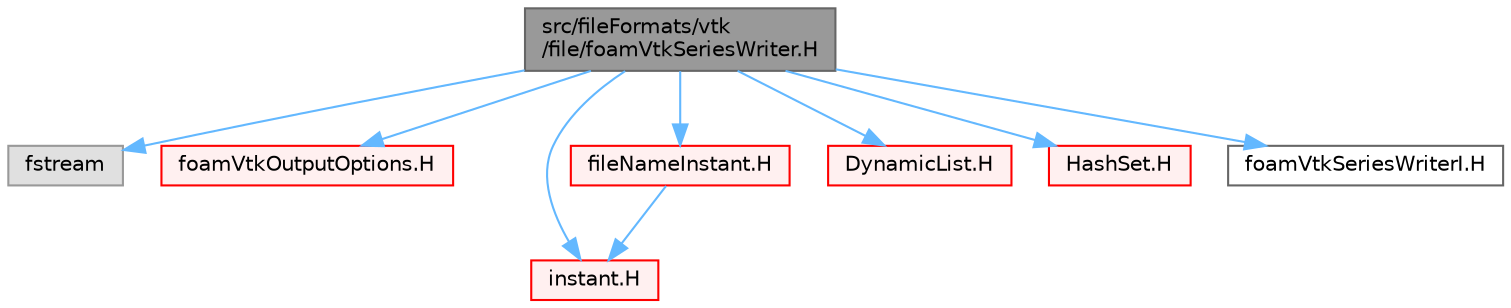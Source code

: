 digraph "src/fileFormats/vtk/file/foamVtkSeriesWriter.H"
{
 // LATEX_PDF_SIZE
  bgcolor="transparent";
  edge [fontname=Helvetica,fontsize=10,labelfontname=Helvetica,labelfontsize=10];
  node [fontname=Helvetica,fontsize=10,shape=box,height=0.2,width=0.4];
  Node1 [id="Node000001",label="src/fileFormats/vtk\l/file/foamVtkSeriesWriter.H",height=0.2,width=0.4,color="gray40", fillcolor="grey60", style="filled", fontcolor="black",tooltip=" "];
  Node1 -> Node2 [id="edge1_Node000001_Node000002",color="steelblue1",style="solid",tooltip=" "];
  Node2 [id="Node000002",label="fstream",height=0.2,width=0.4,color="grey60", fillcolor="#E0E0E0", style="filled",tooltip=" "];
  Node1 -> Node3 [id="edge2_Node000001_Node000003",color="steelblue1",style="solid",tooltip=" "];
  Node3 [id="Node000003",label="foamVtkOutputOptions.H",height=0.2,width=0.4,color="red", fillcolor="#FFF0F0", style="filled",URL="$foamVtkOutputOptions_8H.html",tooltip=" "];
  Node1 -> Node160 [id="edge3_Node000001_Node000160",color="steelblue1",style="solid",tooltip=" "];
  Node160 [id="Node000160",label="instant.H",height=0.2,width=0.4,color="red", fillcolor="#FFF0F0", style="filled",URL="$instant_8H.html",tooltip=" "];
  Node1 -> Node162 [id="edge4_Node000001_Node000162",color="steelblue1",style="solid",tooltip=" "];
  Node162 [id="Node000162",label="fileNameInstant.H",height=0.2,width=0.4,color="red", fillcolor="#FFF0F0", style="filled",URL="$fileNameInstant_8H.html",tooltip=" "];
  Node162 -> Node160 [id="edge5_Node000162_Node000160",color="steelblue1",style="solid",tooltip=" "];
  Node1 -> Node132 [id="edge6_Node000001_Node000132",color="steelblue1",style="solid",tooltip=" "];
  Node132 [id="Node000132",label="DynamicList.H",height=0.2,width=0.4,color="red", fillcolor="#FFF0F0", style="filled",URL="$DynamicList_8H.html",tooltip=" "];
  Node1 -> Node94 [id="edge7_Node000001_Node000094",color="steelblue1",style="solid",tooltip=" "];
  Node94 [id="Node000094",label="HashSet.H",height=0.2,width=0.4,color="red", fillcolor="#FFF0F0", style="filled",URL="$HashSet_8H.html",tooltip=" "];
  Node1 -> Node163 [id="edge8_Node000001_Node000163",color="steelblue1",style="solid",tooltip=" "];
  Node163 [id="Node000163",label="foamVtkSeriesWriterI.H",height=0.2,width=0.4,color="grey40", fillcolor="white", style="filled",URL="$foamVtkSeriesWriterI_8H.html",tooltip=" "];
}
